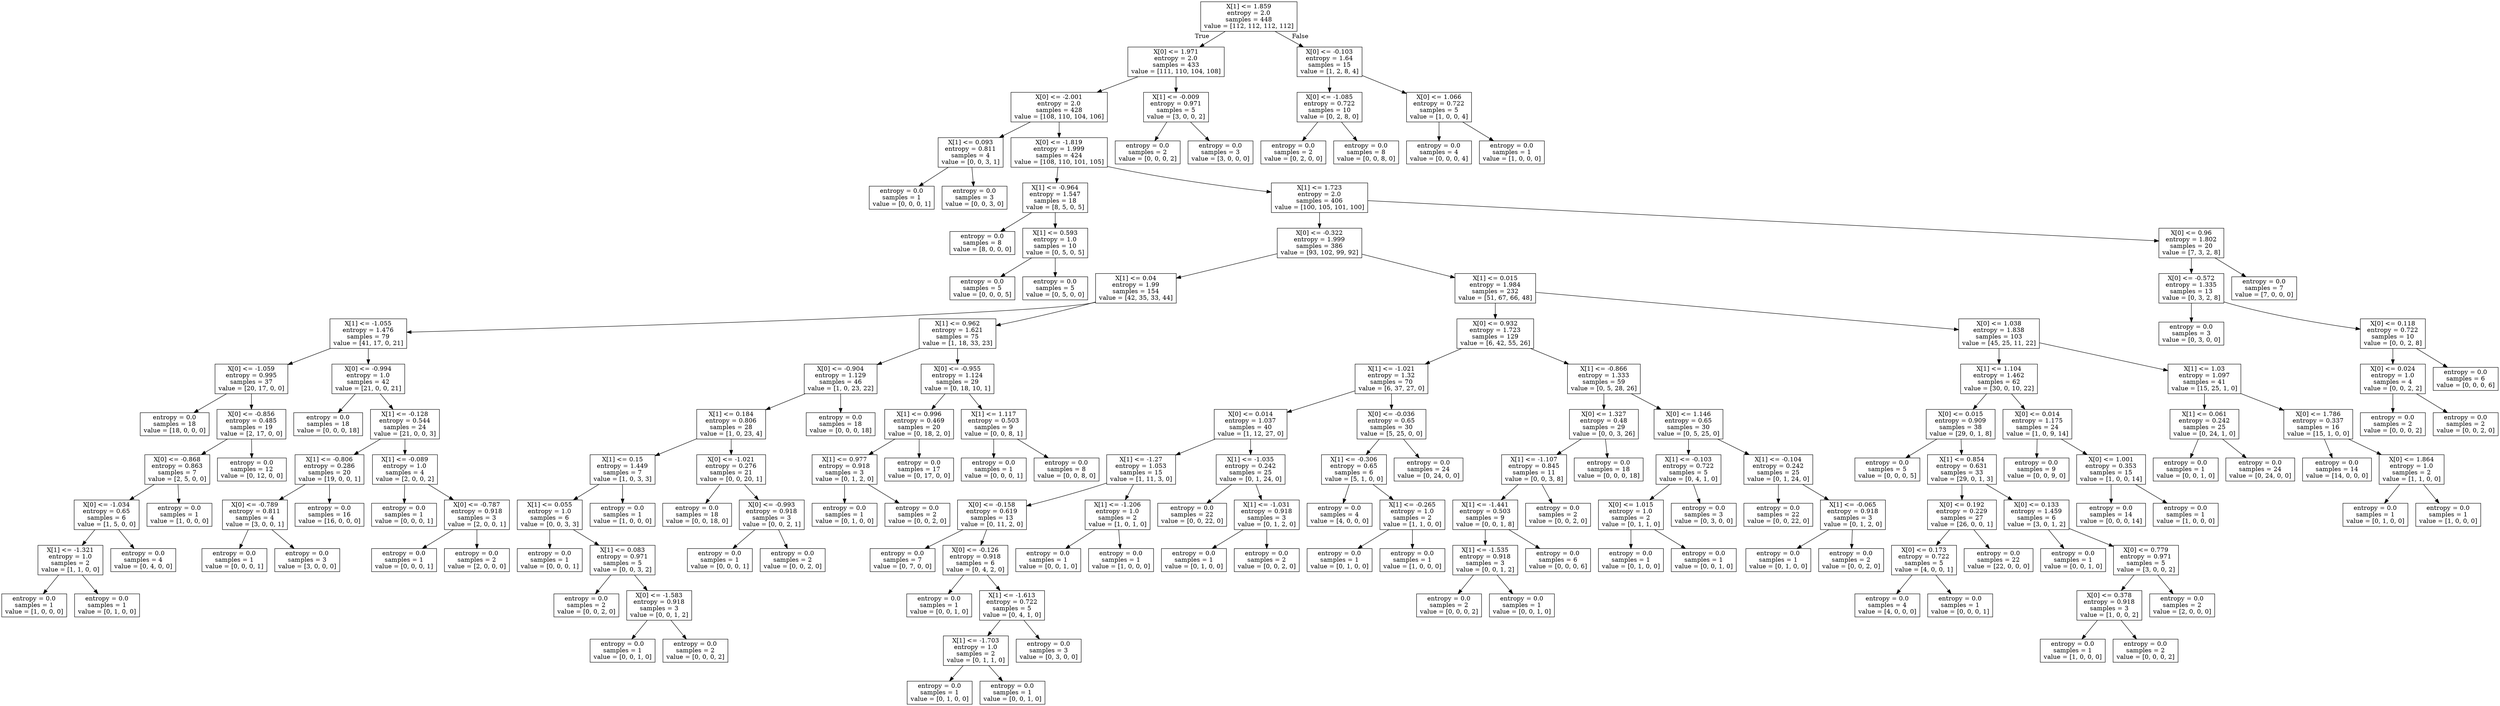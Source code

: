 digraph Tree {
node [shape=box] ;
0 [label="X[1] <= 1.859\nentropy = 2.0\nsamples = 448\nvalue = [112, 112, 112, 112]"] ;
1 [label="X[0] <= 1.971\nentropy = 2.0\nsamples = 433\nvalue = [111, 110, 104, 108]"] ;
0 -> 1 [labeldistance=2.5, labelangle=45, headlabel="True"] ;
2 [label="X[0] <= -2.001\nentropy = 2.0\nsamples = 428\nvalue = [108, 110, 104, 106]"] ;
1 -> 2 ;
3 [label="X[1] <= 0.093\nentropy = 0.811\nsamples = 4\nvalue = [0, 0, 3, 1]"] ;
2 -> 3 ;
4 [label="entropy = 0.0\nsamples = 1\nvalue = [0, 0, 0, 1]"] ;
3 -> 4 ;
5 [label="entropy = 0.0\nsamples = 3\nvalue = [0, 0, 3, 0]"] ;
3 -> 5 ;
6 [label="X[0] <= -1.819\nentropy = 1.999\nsamples = 424\nvalue = [108, 110, 101, 105]"] ;
2 -> 6 ;
7 [label="X[1] <= -0.964\nentropy = 1.547\nsamples = 18\nvalue = [8, 5, 0, 5]"] ;
6 -> 7 ;
8 [label="entropy = 0.0\nsamples = 8\nvalue = [8, 0, 0, 0]"] ;
7 -> 8 ;
9 [label="X[1] <= 0.593\nentropy = 1.0\nsamples = 10\nvalue = [0, 5, 0, 5]"] ;
7 -> 9 ;
10 [label="entropy = 0.0\nsamples = 5\nvalue = [0, 0, 0, 5]"] ;
9 -> 10 ;
11 [label="entropy = 0.0\nsamples = 5\nvalue = [0, 5, 0, 0]"] ;
9 -> 11 ;
12 [label="X[1] <= 1.723\nentropy = 2.0\nsamples = 406\nvalue = [100, 105, 101, 100]"] ;
6 -> 12 ;
13 [label="X[0] <= -0.322\nentropy = 1.999\nsamples = 386\nvalue = [93, 102, 99, 92]"] ;
12 -> 13 ;
14 [label="X[1] <= 0.04\nentropy = 1.99\nsamples = 154\nvalue = [42, 35, 33, 44]"] ;
13 -> 14 ;
15 [label="X[1] <= -1.055\nentropy = 1.476\nsamples = 79\nvalue = [41, 17, 0, 21]"] ;
14 -> 15 ;
16 [label="X[0] <= -1.059\nentropy = 0.995\nsamples = 37\nvalue = [20, 17, 0, 0]"] ;
15 -> 16 ;
17 [label="entropy = 0.0\nsamples = 18\nvalue = [18, 0, 0, 0]"] ;
16 -> 17 ;
18 [label="X[0] <= -0.856\nentropy = 0.485\nsamples = 19\nvalue = [2, 17, 0, 0]"] ;
16 -> 18 ;
19 [label="X[0] <= -0.868\nentropy = 0.863\nsamples = 7\nvalue = [2, 5, 0, 0]"] ;
18 -> 19 ;
20 [label="X[0] <= -1.034\nentropy = 0.65\nsamples = 6\nvalue = [1, 5, 0, 0]"] ;
19 -> 20 ;
21 [label="X[1] <= -1.321\nentropy = 1.0\nsamples = 2\nvalue = [1, 1, 0, 0]"] ;
20 -> 21 ;
22 [label="entropy = 0.0\nsamples = 1\nvalue = [1, 0, 0, 0]"] ;
21 -> 22 ;
23 [label="entropy = 0.0\nsamples = 1\nvalue = [0, 1, 0, 0]"] ;
21 -> 23 ;
24 [label="entropy = 0.0\nsamples = 4\nvalue = [0, 4, 0, 0]"] ;
20 -> 24 ;
25 [label="entropy = 0.0\nsamples = 1\nvalue = [1, 0, 0, 0]"] ;
19 -> 25 ;
26 [label="entropy = 0.0\nsamples = 12\nvalue = [0, 12, 0, 0]"] ;
18 -> 26 ;
27 [label="X[0] <= -0.994\nentropy = 1.0\nsamples = 42\nvalue = [21, 0, 0, 21]"] ;
15 -> 27 ;
28 [label="entropy = 0.0\nsamples = 18\nvalue = [0, 0, 0, 18]"] ;
27 -> 28 ;
29 [label="X[1] <= -0.128\nentropy = 0.544\nsamples = 24\nvalue = [21, 0, 0, 3]"] ;
27 -> 29 ;
30 [label="X[1] <= -0.806\nentropy = 0.286\nsamples = 20\nvalue = [19, 0, 0, 1]"] ;
29 -> 30 ;
31 [label="X[0] <= -0.789\nentropy = 0.811\nsamples = 4\nvalue = [3, 0, 0, 1]"] ;
30 -> 31 ;
32 [label="entropy = 0.0\nsamples = 1\nvalue = [0, 0, 0, 1]"] ;
31 -> 32 ;
33 [label="entropy = 0.0\nsamples = 3\nvalue = [3, 0, 0, 0]"] ;
31 -> 33 ;
34 [label="entropy = 0.0\nsamples = 16\nvalue = [16, 0, 0, 0]"] ;
30 -> 34 ;
35 [label="X[1] <= -0.089\nentropy = 1.0\nsamples = 4\nvalue = [2, 0, 0, 2]"] ;
29 -> 35 ;
36 [label="entropy = 0.0\nsamples = 1\nvalue = [0, 0, 0, 1]"] ;
35 -> 36 ;
37 [label="X[0] <= -0.787\nentropy = 0.918\nsamples = 3\nvalue = [2, 0, 0, 1]"] ;
35 -> 37 ;
38 [label="entropy = 0.0\nsamples = 1\nvalue = [0, 0, 0, 1]"] ;
37 -> 38 ;
39 [label="entropy = 0.0\nsamples = 2\nvalue = [2, 0, 0, 0]"] ;
37 -> 39 ;
40 [label="X[1] <= 0.962\nentropy = 1.621\nsamples = 75\nvalue = [1, 18, 33, 23]"] ;
14 -> 40 ;
41 [label="X[0] <= -0.904\nentropy = 1.129\nsamples = 46\nvalue = [1, 0, 23, 22]"] ;
40 -> 41 ;
42 [label="X[1] <= 0.184\nentropy = 0.806\nsamples = 28\nvalue = [1, 0, 23, 4]"] ;
41 -> 42 ;
43 [label="X[1] <= 0.15\nentropy = 1.449\nsamples = 7\nvalue = [1, 0, 3, 3]"] ;
42 -> 43 ;
44 [label="X[1] <= 0.055\nentropy = 1.0\nsamples = 6\nvalue = [0, 0, 3, 3]"] ;
43 -> 44 ;
45 [label="entropy = 0.0\nsamples = 1\nvalue = [0, 0, 0, 1]"] ;
44 -> 45 ;
46 [label="X[1] <= 0.083\nentropy = 0.971\nsamples = 5\nvalue = [0, 0, 3, 2]"] ;
44 -> 46 ;
47 [label="entropy = 0.0\nsamples = 2\nvalue = [0, 0, 2, 0]"] ;
46 -> 47 ;
48 [label="X[0] <= -1.583\nentropy = 0.918\nsamples = 3\nvalue = [0, 0, 1, 2]"] ;
46 -> 48 ;
49 [label="entropy = 0.0\nsamples = 1\nvalue = [0, 0, 1, 0]"] ;
48 -> 49 ;
50 [label="entropy = 0.0\nsamples = 2\nvalue = [0, 0, 0, 2]"] ;
48 -> 50 ;
51 [label="entropy = 0.0\nsamples = 1\nvalue = [1, 0, 0, 0]"] ;
43 -> 51 ;
52 [label="X[0] <= -1.021\nentropy = 0.276\nsamples = 21\nvalue = [0, 0, 20, 1]"] ;
42 -> 52 ;
53 [label="entropy = 0.0\nsamples = 18\nvalue = [0, 0, 18, 0]"] ;
52 -> 53 ;
54 [label="X[0] <= -0.993\nentropy = 0.918\nsamples = 3\nvalue = [0, 0, 2, 1]"] ;
52 -> 54 ;
55 [label="entropy = 0.0\nsamples = 1\nvalue = [0, 0, 0, 1]"] ;
54 -> 55 ;
56 [label="entropy = 0.0\nsamples = 2\nvalue = [0, 0, 2, 0]"] ;
54 -> 56 ;
57 [label="entropy = 0.0\nsamples = 18\nvalue = [0, 0, 0, 18]"] ;
41 -> 57 ;
58 [label="X[0] <= -0.955\nentropy = 1.124\nsamples = 29\nvalue = [0, 18, 10, 1]"] ;
40 -> 58 ;
59 [label="X[1] <= 0.996\nentropy = 0.469\nsamples = 20\nvalue = [0, 18, 2, 0]"] ;
58 -> 59 ;
60 [label="X[1] <= 0.977\nentropy = 0.918\nsamples = 3\nvalue = [0, 1, 2, 0]"] ;
59 -> 60 ;
61 [label="entropy = 0.0\nsamples = 1\nvalue = [0, 1, 0, 0]"] ;
60 -> 61 ;
62 [label="entropy = 0.0\nsamples = 2\nvalue = [0, 0, 2, 0]"] ;
60 -> 62 ;
63 [label="entropy = 0.0\nsamples = 17\nvalue = [0, 17, 0, 0]"] ;
59 -> 63 ;
64 [label="X[1] <= 1.117\nentropy = 0.503\nsamples = 9\nvalue = [0, 0, 8, 1]"] ;
58 -> 64 ;
65 [label="entropy = 0.0\nsamples = 1\nvalue = [0, 0, 0, 1]"] ;
64 -> 65 ;
66 [label="entropy = 0.0\nsamples = 8\nvalue = [0, 0, 8, 0]"] ;
64 -> 66 ;
67 [label="X[1] <= 0.015\nentropy = 1.984\nsamples = 232\nvalue = [51, 67, 66, 48]"] ;
13 -> 67 ;
68 [label="X[0] <= 0.932\nentropy = 1.723\nsamples = 129\nvalue = [6, 42, 55, 26]"] ;
67 -> 68 ;
69 [label="X[1] <= -1.021\nentropy = 1.32\nsamples = 70\nvalue = [6, 37, 27, 0]"] ;
68 -> 69 ;
70 [label="X[0] <= 0.014\nentropy = 1.037\nsamples = 40\nvalue = [1, 12, 27, 0]"] ;
69 -> 70 ;
71 [label="X[1] <= -1.27\nentropy = 1.053\nsamples = 15\nvalue = [1, 11, 3, 0]"] ;
70 -> 71 ;
72 [label="X[0] <= -0.158\nentropy = 0.619\nsamples = 13\nvalue = [0, 11, 2, 0]"] ;
71 -> 72 ;
73 [label="entropy = 0.0\nsamples = 7\nvalue = [0, 7, 0, 0]"] ;
72 -> 73 ;
74 [label="X[0] <= -0.126\nentropy = 0.918\nsamples = 6\nvalue = [0, 4, 2, 0]"] ;
72 -> 74 ;
75 [label="entropy = 0.0\nsamples = 1\nvalue = [0, 0, 1, 0]"] ;
74 -> 75 ;
76 [label="X[1] <= -1.613\nentropy = 0.722\nsamples = 5\nvalue = [0, 4, 1, 0]"] ;
74 -> 76 ;
77 [label="X[1] <= -1.703\nentropy = 1.0\nsamples = 2\nvalue = [0, 1, 1, 0]"] ;
76 -> 77 ;
78 [label="entropy = 0.0\nsamples = 1\nvalue = [0, 1, 0, 0]"] ;
77 -> 78 ;
79 [label="entropy = 0.0\nsamples = 1\nvalue = [0, 0, 1, 0]"] ;
77 -> 79 ;
80 [label="entropy = 0.0\nsamples = 3\nvalue = [0, 3, 0, 0]"] ;
76 -> 80 ;
81 [label="X[1] <= -1.206\nentropy = 1.0\nsamples = 2\nvalue = [1, 0, 1, 0]"] ;
71 -> 81 ;
82 [label="entropy = 0.0\nsamples = 1\nvalue = [0, 0, 1, 0]"] ;
81 -> 82 ;
83 [label="entropy = 0.0\nsamples = 1\nvalue = [1, 0, 0, 0]"] ;
81 -> 83 ;
84 [label="X[1] <= -1.035\nentropy = 0.242\nsamples = 25\nvalue = [0, 1, 24, 0]"] ;
70 -> 84 ;
85 [label="entropy = 0.0\nsamples = 22\nvalue = [0, 0, 22, 0]"] ;
84 -> 85 ;
86 [label="X[1] <= -1.031\nentropy = 0.918\nsamples = 3\nvalue = [0, 1, 2, 0]"] ;
84 -> 86 ;
87 [label="entropy = 0.0\nsamples = 1\nvalue = [0, 1, 0, 0]"] ;
86 -> 87 ;
88 [label="entropy = 0.0\nsamples = 2\nvalue = [0, 0, 2, 0]"] ;
86 -> 88 ;
89 [label="X[0] <= -0.036\nentropy = 0.65\nsamples = 30\nvalue = [5, 25, 0, 0]"] ;
69 -> 89 ;
90 [label="X[1] <= -0.306\nentropy = 0.65\nsamples = 6\nvalue = [5, 1, 0, 0]"] ;
89 -> 90 ;
91 [label="entropy = 0.0\nsamples = 4\nvalue = [4, 0, 0, 0]"] ;
90 -> 91 ;
92 [label="X[1] <= -0.265\nentropy = 1.0\nsamples = 2\nvalue = [1, 1, 0, 0]"] ;
90 -> 92 ;
93 [label="entropy = 0.0\nsamples = 1\nvalue = [0, 1, 0, 0]"] ;
92 -> 93 ;
94 [label="entropy = 0.0\nsamples = 1\nvalue = [1, 0, 0, 0]"] ;
92 -> 94 ;
95 [label="entropy = 0.0\nsamples = 24\nvalue = [0, 24, 0, 0]"] ;
89 -> 95 ;
96 [label="X[1] <= -0.866\nentropy = 1.333\nsamples = 59\nvalue = [0, 5, 28, 26]"] ;
68 -> 96 ;
97 [label="X[0] <= 1.327\nentropy = 0.48\nsamples = 29\nvalue = [0, 0, 3, 26]"] ;
96 -> 97 ;
98 [label="X[1] <= -1.107\nentropy = 0.845\nsamples = 11\nvalue = [0, 0, 3, 8]"] ;
97 -> 98 ;
99 [label="X[1] <= -1.441\nentropy = 0.503\nsamples = 9\nvalue = [0, 0, 1, 8]"] ;
98 -> 99 ;
100 [label="X[1] <= -1.535\nentropy = 0.918\nsamples = 3\nvalue = [0, 0, 1, 2]"] ;
99 -> 100 ;
101 [label="entropy = 0.0\nsamples = 2\nvalue = [0, 0, 0, 2]"] ;
100 -> 101 ;
102 [label="entropy = 0.0\nsamples = 1\nvalue = [0, 0, 1, 0]"] ;
100 -> 102 ;
103 [label="entropy = 0.0\nsamples = 6\nvalue = [0, 0, 0, 6]"] ;
99 -> 103 ;
104 [label="entropy = 0.0\nsamples = 2\nvalue = [0, 0, 2, 0]"] ;
98 -> 104 ;
105 [label="entropy = 0.0\nsamples = 18\nvalue = [0, 0, 0, 18]"] ;
97 -> 105 ;
106 [label="X[0] <= 1.146\nentropy = 0.65\nsamples = 30\nvalue = [0, 5, 25, 0]"] ;
96 -> 106 ;
107 [label="X[1] <= -0.103\nentropy = 0.722\nsamples = 5\nvalue = [0, 4, 1, 0]"] ;
106 -> 107 ;
108 [label="X[0] <= 1.015\nentropy = 1.0\nsamples = 2\nvalue = [0, 1, 1, 0]"] ;
107 -> 108 ;
109 [label="entropy = 0.0\nsamples = 1\nvalue = [0, 1, 0, 0]"] ;
108 -> 109 ;
110 [label="entropy = 0.0\nsamples = 1\nvalue = [0, 0, 1, 0]"] ;
108 -> 110 ;
111 [label="entropy = 0.0\nsamples = 3\nvalue = [0, 3, 0, 0]"] ;
107 -> 111 ;
112 [label="X[1] <= -0.104\nentropy = 0.242\nsamples = 25\nvalue = [0, 1, 24, 0]"] ;
106 -> 112 ;
113 [label="entropy = 0.0\nsamples = 22\nvalue = [0, 0, 22, 0]"] ;
112 -> 113 ;
114 [label="X[1] <= -0.065\nentropy = 0.918\nsamples = 3\nvalue = [0, 1, 2, 0]"] ;
112 -> 114 ;
115 [label="entropy = 0.0\nsamples = 1\nvalue = [0, 1, 0, 0]"] ;
114 -> 115 ;
116 [label="entropy = 0.0\nsamples = 2\nvalue = [0, 0, 2, 0]"] ;
114 -> 116 ;
117 [label="X[0] <= 1.038\nentropy = 1.838\nsamples = 103\nvalue = [45, 25, 11, 22]"] ;
67 -> 117 ;
118 [label="X[1] <= 1.104\nentropy = 1.462\nsamples = 62\nvalue = [30, 0, 10, 22]"] ;
117 -> 118 ;
119 [label="X[0] <= 0.015\nentropy = 0.909\nsamples = 38\nvalue = [29, 0, 1, 8]"] ;
118 -> 119 ;
120 [label="entropy = 0.0\nsamples = 5\nvalue = [0, 0, 0, 5]"] ;
119 -> 120 ;
121 [label="X[1] <= 0.854\nentropy = 0.631\nsamples = 33\nvalue = [29, 0, 1, 3]"] ;
119 -> 121 ;
122 [label="X[0] <= 0.192\nentropy = 0.229\nsamples = 27\nvalue = [26, 0, 0, 1]"] ;
121 -> 122 ;
123 [label="X[0] <= 0.173\nentropy = 0.722\nsamples = 5\nvalue = [4, 0, 0, 1]"] ;
122 -> 123 ;
124 [label="entropy = 0.0\nsamples = 4\nvalue = [4, 0, 0, 0]"] ;
123 -> 124 ;
125 [label="entropy = 0.0\nsamples = 1\nvalue = [0, 0, 0, 1]"] ;
123 -> 125 ;
126 [label="entropy = 0.0\nsamples = 22\nvalue = [22, 0, 0, 0]"] ;
122 -> 126 ;
127 [label="X[0] <= 0.133\nentropy = 1.459\nsamples = 6\nvalue = [3, 0, 1, 2]"] ;
121 -> 127 ;
128 [label="entropy = 0.0\nsamples = 1\nvalue = [0, 0, 1, 0]"] ;
127 -> 128 ;
129 [label="X[0] <= 0.779\nentropy = 0.971\nsamples = 5\nvalue = [3, 0, 0, 2]"] ;
127 -> 129 ;
130 [label="X[0] <= 0.378\nentropy = 0.918\nsamples = 3\nvalue = [1, 0, 0, 2]"] ;
129 -> 130 ;
131 [label="entropy = 0.0\nsamples = 1\nvalue = [1, 0, 0, 0]"] ;
130 -> 131 ;
132 [label="entropy = 0.0\nsamples = 2\nvalue = [0, 0, 0, 2]"] ;
130 -> 132 ;
133 [label="entropy = 0.0\nsamples = 2\nvalue = [2, 0, 0, 0]"] ;
129 -> 133 ;
134 [label="X[0] <= 0.014\nentropy = 1.175\nsamples = 24\nvalue = [1, 0, 9, 14]"] ;
118 -> 134 ;
135 [label="entropy = 0.0\nsamples = 9\nvalue = [0, 0, 9, 0]"] ;
134 -> 135 ;
136 [label="X[0] <= 1.001\nentropy = 0.353\nsamples = 15\nvalue = [1, 0, 0, 14]"] ;
134 -> 136 ;
137 [label="entropy = 0.0\nsamples = 14\nvalue = [0, 0, 0, 14]"] ;
136 -> 137 ;
138 [label="entropy = 0.0\nsamples = 1\nvalue = [1, 0, 0, 0]"] ;
136 -> 138 ;
139 [label="X[1] <= 1.03\nentropy = 1.097\nsamples = 41\nvalue = [15, 25, 1, 0]"] ;
117 -> 139 ;
140 [label="X[1] <= 0.061\nentropy = 0.242\nsamples = 25\nvalue = [0, 24, 1, 0]"] ;
139 -> 140 ;
141 [label="entropy = 0.0\nsamples = 1\nvalue = [0, 0, 1, 0]"] ;
140 -> 141 ;
142 [label="entropy = 0.0\nsamples = 24\nvalue = [0, 24, 0, 0]"] ;
140 -> 142 ;
143 [label="X[0] <= 1.786\nentropy = 0.337\nsamples = 16\nvalue = [15, 1, 0, 0]"] ;
139 -> 143 ;
144 [label="entropy = 0.0\nsamples = 14\nvalue = [14, 0, 0, 0]"] ;
143 -> 144 ;
145 [label="X[0] <= 1.864\nentropy = 1.0\nsamples = 2\nvalue = [1, 1, 0, 0]"] ;
143 -> 145 ;
146 [label="entropy = 0.0\nsamples = 1\nvalue = [0, 1, 0, 0]"] ;
145 -> 146 ;
147 [label="entropy = 0.0\nsamples = 1\nvalue = [1, 0, 0, 0]"] ;
145 -> 147 ;
148 [label="X[0] <= 0.96\nentropy = 1.802\nsamples = 20\nvalue = [7, 3, 2, 8]"] ;
12 -> 148 ;
149 [label="X[0] <= -0.572\nentropy = 1.335\nsamples = 13\nvalue = [0, 3, 2, 8]"] ;
148 -> 149 ;
150 [label="entropy = 0.0\nsamples = 3\nvalue = [0, 3, 0, 0]"] ;
149 -> 150 ;
151 [label="X[0] <= 0.118\nentropy = 0.722\nsamples = 10\nvalue = [0, 0, 2, 8]"] ;
149 -> 151 ;
152 [label="X[0] <= 0.024\nentropy = 1.0\nsamples = 4\nvalue = [0, 0, 2, 2]"] ;
151 -> 152 ;
153 [label="entropy = 0.0\nsamples = 2\nvalue = [0, 0, 0, 2]"] ;
152 -> 153 ;
154 [label="entropy = 0.0\nsamples = 2\nvalue = [0, 0, 2, 0]"] ;
152 -> 154 ;
155 [label="entropy = 0.0\nsamples = 6\nvalue = [0, 0, 0, 6]"] ;
151 -> 155 ;
156 [label="entropy = 0.0\nsamples = 7\nvalue = [7, 0, 0, 0]"] ;
148 -> 156 ;
157 [label="X[1] <= -0.009\nentropy = 0.971\nsamples = 5\nvalue = [3, 0, 0, 2]"] ;
1 -> 157 ;
158 [label="entropy = 0.0\nsamples = 2\nvalue = [0, 0, 0, 2]"] ;
157 -> 158 ;
159 [label="entropy = 0.0\nsamples = 3\nvalue = [3, 0, 0, 0]"] ;
157 -> 159 ;
160 [label="X[0] <= -0.103\nentropy = 1.64\nsamples = 15\nvalue = [1, 2, 8, 4]"] ;
0 -> 160 [labeldistance=2.5, labelangle=-45, headlabel="False"] ;
161 [label="X[0] <= -1.085\nentropy = 0.722\nsamples = 10\nvalue = [0, 2, 8, 0]"] ;
160 -> 161 ;
162 [label="entropy = 0.0\nsamples = 2\nvalue = [0, 2, 0, 0]"] ;
161 -> 162 ;
163 [label="entropy = 0.0\nsamples = 8\nvalue = [0, 0, 8, 0]"] ;
161 -> 163 ;
164 [label="X[0] <= 1.066\nentropy = 0.722\nsamples = 5\nvalue = [1, 0, 0, 4]"] ;
160 -> 164 ;
165 [label="entropy = 0.0\nsamples = 4\nvalue = [0, 0, 0, 4]"] ;
164 -> 165 ;
166 [label="entropy = 0.0\nsamples = 1\nvalue = [1, 0, 0, 0]"] ;
164 -> 166 ;
}